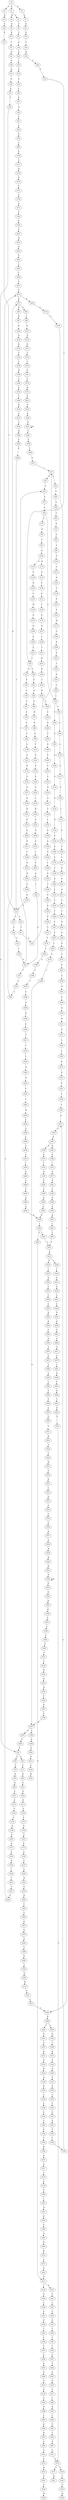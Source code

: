 strict digraph  {
	S0 -> S1 [ label = K ];
	S0 -> S2 [ label = A ];
	S0 -> S3 [ label = N ];
	S1 -> S4 [ label = Y ];
	S1 -> S5 [ label = M ];
	S2 -> S6 [ label = H ];
	S3 -> S7 [ label = D ];
	S4 -> S8 [ label = T ];
	S5 -> S9 [ label = Q ];
	S6 -> S10 [ label = G ];
	S7 -> S11 [ label = E ];
	S8 -> S12 [ label = T ];
	S9 -> S13 [ label = K ];
	S10 -> S14 [ label = R ];
	S11 -> S15 [ label = Q ];
	S12 -> S16 [ label = K ];
	S13 -> S17 [ label = T ];
	S14 -> S18 [ label = Y ];
	S15 -> S19 [ label = T ];
	S16 -> S20 [ label = K ];
	S17 -> S21 [ label = N ];
	S18 -> S22 [ label = A ];
	S18 -> S23 [ label = Q ];
	S19 -> S24 [ label = K ];
	S20 -> S25 [ label = I ];
	S21 -> S26 [ label = P ];
	S22 -> S27 [ label = T ];
	S23 -> S28 [ label = A ];
	S24 -> S29 [ label = E ];
	S25 -> S30 [ label = E ];
	S26 -> S31 [ label = Q ];
	S27 -> S32 [ label = Q ];
	S28 -> S33 [ label = Q ];
	S29 -> S34 [ label = E ];
	S30 -> S35 [ label = S ];
	S31 -> S36 [ label = K ];
	S32 -> S37 [ label = I ];
	S33 -> S38 [ label = I ];
	S34 -> S39 [ label = L ];
	S35 -> S40 [ label = L ];
	S36 -> S41 [ label = E ];
	S37 -> S42 [ label = T ];
	S37 -> S43 [ label = K ];
	S38 -> S44 [ label = K ];
	S39 -> S45 [ label = D ];
	S39 -> S46 [ label = E ];
	S40 -> S47 [ label = G ];
	S41 -> S48 [ label = S ];
	S42 -> S49 [ label = P ];
	S43 -> S50 [ label = V ];
	S44 -> S51 [ label = T ];
	S44 -> S50 [ label = V ];
	S45 -> S52 [ label = K ];
	S46 -> S53 [ label = E ];
	S47 -> S54 [ label = G ];
	S48 -> S55 [ label = A ];
	S49 -> S56 [ label = A ];
	S50 -> S57 [ label = A ];
	S51 -> S58 [ label = A ];
	S52 -> S59 [ label = V ];
	S53 -> S60 [ label = Q ];
	S54 -> S61 [ label = T ];
	S55 -> S62 [ label = V ];
	S55 -> S63 [ label = Q ];
	S56 -> S64 [ label = V ];
	S57 -> S65 [ label = A ];
	S58 -> S66 [ label = A ];
	S59 -> S67 [ label = P ];
	S60 -> S68 [ label = K ];
	S61 -> S69 [ label = A ];
	S62 -> S70 [ label = S ];
	S63 -> S71 [ label = S ];
	S64 -> S72 [ label = E ];
	S65 -> S73 [ label = V ];
	S65 -> S74 [ label = L ];
	S66 -> S75 [ label = K ];
	S67 -> S76 [ label = E ];
	S68 -> S77 [ label = M ];
	S69 -> S78 [ label = P ];
	S70 -> S79 [ label = K ];
	S71 -> S80 [ label = K ];
	S72 -> S81 [ label = E ];
	S73 -> S82 [ label = E ];
	S74 -> S83 [ label = P ];
	S74 -> S84 [ label = E ];
	S75 -> S85 [ label = E ];
	S75 -> S86 [ label = N ];
	S76 -> S87 [ label = S ];
	S77 -> S88 [ label = K ];
	S78 -> S89 [ label = A ];
	S79 -> S90 [ label = R ];
	S80 -> S91 [ label = E ];
	S81 -> S92 [ label = A ];
	S82 -> S93 [ label = Y ];
	S83 -> S94 [ label = A ];
	S84 -> S95 [ label = E ];
	S85 -> S96 [ label = V ];
	S86 -> S97 [ label = K ];
	S87 -> S98 [ label = E ];
	S88 -> S99 [ label = K ];
	S89 -> S100 [ label = A ];
	S90 -> S101 [ label = S ];
	S91 -> S102 [ label = K ];
	S92 -> S103 [ label = G ];
	S93 -> S104 [ label = E ];
	S94 -> S105 [ label = A ];
	S95 -> S106 [ label = K ];
	S96 -> S107 [ label = E ];
	S97 -> S108 [ label = K ];
	S98 -> S109 [ label = N ];
	S99 -> S110 [ label = V ];
	S100 -> S111 [ label = A ];
	S101 -> S112 [ label = A ];
	S102 -> S113 [ label = E ];
	S103 -> S114 [ label = V ];
	S104 -> S115 [ label = N ];
	S104 -> S116 [ label = K ];
	S105 -> S117 [ label = D ];
	S106 -> S118 [ label = E ];
	S107 -> S119 [ label = P ];
	S108 -> S120 [ label = N ];
	S109 -> S121 [ label = Q ];
	S110 -> S122 [ label = E ];
	S111 -> S123 [ label = D ];
	S112 -> S124 [ label = F ];
	S113 -> S125 [ label = A ];
	S114 -> S126 [ label = N ];
	S115 -> S127 [ label = G ];
	S116 -> S128 [ label = D ];
	S117 -> S129 [ label = E ];
	S118 -> S130 [ label = K ];
	S119 -> S131 [ label = D ];
	S120 -> S132 [ label = K ];
	S121 -> S133 [ label = N ];
	S122 -> S134 [ label = E ];
	S123 -> S135 [ label = K ];
	S124 -> S136 [ label = G ];
	S125 -> S137 [ label = P ];
	S126 -> S138 [ label = V ];
	S127 -> S139 [ label = S ];
	S128 -> S140 [ label = N ];
	S129 -> S141 [ label = L ];
	S130 -> S142 [ label = N ];
	S131 -> S143 [ label = T ];
	S132 -> S144 [ label = V ];
	S133 -> S145 [ label = F ];
	S134 -> S146 [ label = R ];
	S135 -> S147 [ label = F ];
	S136 -> S148 [ label = R ];
	S137 -> S149 [ label = E ];
	S138 -> S150 [ label = P ];
	S139 -> S151 [ label = F ];
	S140 -> S152 [ label = F ];
	S141 -> S153 [ label = E ];
	S142 -> S154 [ label = E ];
	S143 -> S155 [ label = L ];
	S144 -> S156 [ label = A ];
	S145 -> S157 [ label = K ];
	S146 -> S158 [ label = A ];
	S147 -> S159 [ label = A ];
	S148 -> S160 [ label = F ];
	S149 -> S161 [ label = Q ];
	S150 -> S162 [ label = S ];
	S151 -> S163 [ label = I ];
	S152 -> S164 [ label = M ];
	S153 -> S165 [ label = V ];
	S154 -> S166 [ label = D ];
	S155 -> S167 [ label = D ];
	S156 -> S168 [ label = R ];
	S157 -> S169 [ label = N ];
	S158 -> S170 [ label = L ];
	S159 -> S171 [ label = N ];
	S160 -> S172 [ label = S ];
	S161 -> S173 [ label = E ];
	S162 -> S174 [ label = M ];
	S163 -> S175 [ label = E ];
	S164 -> S176 [ label = Q ];
	S165 -> S177 [ label = I ];
	S166 -> S178 [ label = P ];
	S167 -> S179 [ label = P ];
	S168 -> S180 [ label = A ];
	S169 -> S181 [ label = R ];
	S170 -> S182 [ label = H ];
	S171 -> S183 [ label = S ];
	S172 -> S184 [ label = A ];
	S173 -> S185 [ label = K ];
	S174 -> S186 [ label = V ];
	S175 -> S187 [ label = E ];
	S176 -> S188 [ label = K ];
	S177 -> S189 [ label = R ];
	S178 -> S190 [ label = S ];
	S179 -> S191 [ label = M ];
	S180 -> S192 [ label = Q ];
	S181 -> S193 [ label = N ];
	S182 -> S194 [ label = G ];
	S183 -> S195 [ label = E ];
	S184 -> S196 [ label = Q ];
	S185 -> S197 [ label = F ];
	S186 -> S198 [ label = E ];
	S187 -> S199 [ label = T ];
	S188 -> S200 [ label = E ];
	S189 -> S201 [ label = E ];
	S190 -> S202 [ label = D ];
	S191 -> S203 [ label = E ];
	S192 -> S204 [ label = T ];
	S193 -> S205 [ label = K ];
	S194 -> S206 [ label = R ];
	S195 -> S207 [ label = F ];
	S196 -> S208 [ label = I ];
	S197 -> S209 [ label = A ];
	S198 -> S210 [ label = E ];
	S199 -> S211 [ label = T ];
	S200 -> S212 [ label = E ];
	S201 -> S213 [ label = S ];
	S202 -> S214 [ label = L ];
	S203 -> S215 [ label = E ];
	S204 -> S216 [ label = R ];
	S205 -> S217 [ label = R ];
	S206 -> S218 [ label = F ];
	S207 -> S219 [ label = R ];
	S208 -> S220 [ label = L ];
	S209 -> S221 [ label = H ];
	S210 -> S222 [ label = V ];
	S211 -> S223 [ label = K ];
	S212 -> S39 [ label = L ];
	S213 -> S224 [ label = V ];
	S214 -> S225 [ label = A ];
	S215 -> S226 [ label = E ];
	S216 -> S227 [ label = G ];
	S217 -> S228 [ label = V ];
	S218 -> S229 [ label = L ];
	S219 -> S230 [ label = D ];
	S220 -> S231 [ label = T ];
	S221 -> S232 [ label = N ];
	S222 -> S233 [ label = A ];
	S223 -> S234 [ label = R ];
	S224 -> S235 [ label = L ];
	S225 -> S236 [ label = T ];
	S226 -> S237 [ label = E ];
	S227 -> S238 [ label = T ];
	S228 -> S239 [ label = R ];
	S229 -> S240 [ label = A ];
	S230 -> S241 [ label = E ];
	S231 -> S242 [ label = A ];
	S232 -> S243 [ label = N ];
	S233 -> S244 [ label = A ];
	S234 -> S245 [ label = Y ];
	S235 -> S246 [ label = N ];
	S236 -> S247 [ label = V ];
	S237 -> S248 [ label = A ];
	S237 -> S237 [ label = E ];
	S238 -> S249 [ label = H ];
	S239 -> S250 [ label = H ];
	S240 -> S251 [ label = Q ];
	S241 -> S252 [ label = L ];
	S242 -> S253 [ label = A ];
	S243 -> S254 [ label = Y ];
	S244 -> S74 [ label = L ];
	S245 -> S255 [ label = K ];
	S246 -> S256 [ label = G ];
	S247 -> S257 [ label = P ];
	S248 -> S258 [ label = A ];
	S249 -> S259 [ label = G ];
	S250 -> S260 [ label = G ];
	S251 -> S261 [ label = I ];
	S252 -> S262 [ label = T ];
	S253 -> S263 [ label = W ];
	S253 -> S75 [ label = K ];
	S254 -> S264 [ label = F ];
	S255 -> S265 [ label = K ];
	S256 -> S266 [ label = D ];
	S257 -> S267 [ label = T ];
	S258 -> S268 [ label = T ];
	S259 -> S269 [ label = R ];
	S260 -> S270 [ label = R ];
	S261 -> S44 [ label = K ];
	S262 -> S271 [ label = A ];
	S263 -> S272 [ label = E ];
	S264 -> S273 [ label = R ];
	S265 -> S274 [ label = S ];
	S266 -> S275 [ label = A ];
	S267 -> S276 [ label = E ];
	S268 -> S277 [ label = Q ];
	S269 -> S18 [ label = Y ];
	S270 -> S18 [ label = Y ];
	S271 -> S253 [ label = A ];
	S272 -> S278 [ label = A ];
	S273 -> S279 [ label = D ];
	S274 -> S280 [ label = A ];
	S275 -> S281 [ label = F ];
	S276 -> S282 [ label = V ];
	S277 -> S37 [ label = I ];
	S278 -> S283 [ label = P ];
	S279 -> S284 [ label = D ];
	S280 -> S285 [ label = T ];
	S281 -> S286 [ label = G ];
	S282 -> S287 [ label = K ];
	S283 -> S288 [ label = D ];
	S284 -> S289 [ label = V ];
	S285 -> S290 [ label = G ];
	S286 -> S291 [ label = Q ];
	S287 -> S292 [ label = T ];
	S287 -> S293 [ label = E ];
	S288 -> S294 [ label = V ];
	S288 -> S295 [ label = F ];
	S289 -> S296 [ label = K ];
	S290 -> S297 [ label = F ];
	S291 -> S298 [ label = E ];
	S292 -> S299 [ label = Q ];
	S293 -> S300 [ label = S ];
	S294 -> S301 [ label = G ];
	S295 -> S302 [ label = N ];
	S296 -> S303 [ label = S ];
	S297 -> S304 [ label = Y ];
	S298 -> S305 [ label = R ];
	S299 -> S306 [ label = E ];
	S300 -> S55 [ label = A ];
	S301 -> S307 [ label = S ];
	S302 -> S308 [ label = T ];
	S303 -> S309 [ label = G ];
	S304 -> S310 [ label = S ];
	S305 -> S311 [ label = R ];
	S306 -> S312 [ label = N ];
	S307 -> S313 [ label = E ];
	S308 -> S314 [ label = K ];
	S309 -> S315 [ label = W ];
	S310 -> S316 [ label = D ];
	S311 -> S317 [ label = E ];
	S312 -> S318 [ label = A ];
	S313 -> S319 [ label = E ];
	S314 -> S320 [ label = E ];
	S315 -> S321 [ label = E ];
	S316 -> S322 [ label = G ];
	S317 -> S323 [ label = L ];
	S318 -> S324 [ label = M ];
	S319 -> S325 [ label = R ];
	S320 -> S326 [ label = R ];
	S321 -> S327 [ label = A ];
	S322 -> S328 [ label = Y ];
	S323 -> S329 [ label = L ];
	S325 -> S330 [ label = Q ];
	S326 -> S331 [ label = K ];
	S327 -> S283 [ label = P ];
	S328 -> S332 [ label = I ];
	S329 -> S333 [ label = R ];
	S330 -> S334 [ label = K ];
	S331 -> S335 [ label = E ];
	S332 -> S336 [ label = R ];
	S333 -> S337 [ label = N ];
	S334 -> S338 [ label = L ];
	S335 -> S339 [ label = L ];
	S336 -> S340 [ label = E ];
	S337 -> S341 [ label = F ];
	S338 -> S342 [ label = L ];
	S339 -> S343 [ label = L ];
	S340 -> S344 [ label = E ];
	S341 -> S345 [ label = Y ];
	S342 -> S346 [ label = S ];
	S343 -> S347 [ label = D ];
	S344 -> S348 [ label = I ];
	S345 -> S349 [ label = A ];
	S346 -> S350 [ label = S ];
	S347 -> S351 [ label = E ];
	S348 -> S352 [ label = D ];
	S349 -> S353 [ label = A ];
	S350 -> S354 [ label = F ];
	S351 -> S355 [ label = F ];
	S352 -> S356 [ label = T ];
	S353 -> S357 [ label = A ];
	S354 -> S358 [ label = Y ];
	S355 -> S359 [ label = Y ];
	S356 -> S360 [ label = S ];
	S357 -> S361 [ label = F ];
	S358 -> S362 [ label = H ];
	S359 -> S363 [ label = A ];
	S360 -> S364 [ label = K ];
	S361 -> S365 [ label = N ];
	S361 -> S366 [ label = S ];
	S362 -> S367 [ label = A ];
	S363 -> S353 [ label = A ];
	S364 -> S368 [ label = F ];
	S365 -> S369 [ label = P ];
	S366 -> S370 [ label = P ];
	S367 -> S371 [ label = A ];
	S368 -> S372 [ label = T ];
	S369 -> S373 [ label = I ];
	S370 -> S374 [ label = I ];
	S371 -> S375 [ label = Y ];
	S372 -> S376 [ label = S ];
	S373 -> S377 [ label = N ];
	S374 -> S378 [ label = N ];
	S375 -> S379 [ label = K ];
	S376 -> S380 [ label = L ];
	S377 -> S381 [ label = K ];
	S378 -> S382 [ label = E ];
	S379 -> S383 [ label = P ];
	S380 -> S384 [ label = K ];
	S381 -> S385 [ label = P ];
	S382 -> S386 [ label = P ];
	S383 -> S387 [ label = I ];
	S384 -> S388 [ label = G ];
	S385 -> S389 [ label = Q ];
	S386 -> S390 [ label = Q ];
	S387 -> S391 [ label = D ];
	S388 -> S392 [ label = T ];
	S389 -> S393 [ label = E ];
	S390 -> S394 [ label = Q ];
	S391 -> S395 [ label = E ];
	S392 -> S396 [ label = S ];
	S393 -> S397 [ label = R ];
	S394 -> S398 [ label = R ];
	S395 -> S399 [ label = P ];
	S396 -> S400 [ label = Q ];
	S397 -> S401 [ label = L ];
	S398 -> S402 [ label = L ];
	S399 -> S403 [ label = Q ];
	S400 -> S404 [ label = R ];
	S401 -> S405 [ label = I ];
	S402 -> S406 [ label = V ];
	S402 -> S407 [ label = I ];
	S403 -> S408 [ label = D ];
	S404 -> S409 [ label = E ];
	S405 -> S410 [ label = E ];
	S406 -> S411 [ label = E ];
	S407 -> S410 [ label = E ];
	S408 -> S412 [ label = R ];
	S409 -> S413 [ label = T ];
	S410 -> S414 [ label = R ];
	S411 -> S415 [ label = R ];
	S411 -> S416 [ label = T ];
	S412 -> S417 [ label = L ];
	S413 -> S418 [ label = L ];
	S414 -> S419 [ label = S ];
	S414 -> S420 [ label = T ];
	S415 -> S421 [ label = V ];
	S416 -> S422 [ label = A ];
	S417 -> S423 [ label = V ];
	S418 -> S424 [ label = L ];
	S419 -> S425 [ label = L ];
	S420 -> S426 [ label = L ];
	S421 -> S427 [ label = L ];
	S422 -> S428 [ label = L ];
	S423 -> S411 [ label = E ];
	S424 -> S429 [ label = Q ];
	S425 -> S430 [ label = N ];
	S426 -> S431 [ label = G ];
	S427 -> S432 [ label = G ];
	S428 -> S433 [ label = S ];
	S429 -> S434 [ label = N ];
	S430 -> S435 [ label = E ];
	S431 -> S436 [ label = E ];
	S432 -> S437 [ label = N ];
	S433 -> S438 [ label = E ];
	S434 -> S439 [ label = F ];
	S435 -> S440 [ label = L ];
	S436 -> S441 [ label = L ];
	S437 -> S442 [ label = L ];
	S438 -> S443 [ label = L ];
	S439 -> S444 [ label = Y ];
	S440 -> S445 [ label = L ];
	S441 -> S446 [ label = L ];
	S442 -> S447 [ label = V ];
	S443 -> S448 [ label = L ];
	S444 -> S449 [ label = H ];
	S445 -> S450 [ label = Q ];
	S446 -> S451 [ label = N ];
	S447 -> S452 [ label = T ];
	S448 -> S453 [ label = T ];
	S449 -> S454 [ label = S ];
	S450 -> S455 [ label = K ];
	S451 -> S456 [ label = G ];
	S452 -> S457 [ label = G ];
	S453 -> S458 [ label = S ];
	S454 -> S459 [ label = G ];
	S455 -> S460 [ label = F ];
	S456 -> S461 [ label = F ];
	S457 -> S462 [ label = F ];
	S458 -> S463 [ label = F ];
	S459 -> S464 [ label = F ];
	S460 -> S465 [ label = G ];
	S461 -> S466 [ label = G ];
	S462 -> S467 [ label = G ];
	S463 -> S468 [ label = G ];
	S464 -> S469 [ label = A ];
	S465 -> S470 [ label = S ];
	S466 -> S471 [ label = Q ];
	S467 -> S472 [ label = R ];
	S468 -> S473 [ label = A ];
	S469 -> S474 [ label = V ];
	S470 -> S475 [ label = P ];
	S471 -> S476 [ label = P ];
	S472 -> S477 [ label = P ];
	S473 -> S478 [ label = P ];
	S474 -> S479 [ label = I ];
	S475 -> S480 [ label = V ];
	S476 -> S481 [ label = I ];
	S477 -> S482 [ label = I ];
	S478 -> S483 [ label = V ];
	S479 -> S484 [ label = D ];
	S480 -> S485 [ label = Q ];
	S481 -> S486 [ label = R ];
	S482 -> S487 [ label = R ];
	S483 -> S488 [ label = R ];
	S484 -> S489 [ label = A ];
	S485 -> S490 [ label = L ];
	S486 -> S491 [ label = Y ];
	S487 -> S492 [ label = L ];
	S488 -> S493 [ label = L ];
	S489 -> S494 [ label = P ];
	S490 -> S495 [ label = K ];
	S491 -> S496 [ label = H ];
	S492 -> S497 [ label = S ];
	S493 -> S498 [ label = K ];
	S494 -> S499 [ label = Q ];
	S495 -> S500 [ label = V ];
	S496 -> S501 [ label = T ];
	S497 -> S502 [ label = T ];
	S498 -> S503 [ label = N ];
	S499 -> S504 [ label = Q ];
	S500 -> S505 [ label = A ];
	S501 -> S506 [ label = N ];
	S502 -> S507 [ label = N ];
	S503 -> S508 [ label = A ];
	S504 -> S398 [ label = R ];
	S505 -> S509 [ label = G ];
	S506 -> S510 [ label = S ];
	S507 -> S511 [ label = S ];
	S508 -> S512 [ label = A ];
	S509 -> S513 [ label = Y ];
	S510 -> S514 [ label = F ];
	S511 -> S514 [ label = F ];
	S512 -> S515 [ label = F ];
	S513 -> S516 [ label = R ];
	S514 -> S517 [ label = S ];
	S514 -> S518 [ label = P ];
	S515 -> S519 [ label = Q ];
	S516 -> S520 [ label = V ];
	S517 -> S521 [ label = M ];
	S518 -> S522 [ label = I ];
	S519 -> S523 [ label = V ];
	S520 -> S524 [ label = S ];
	S522 -> S525 [ label = S ];
	S523 -> S526 [ label = S ];
	S524 -> S527 [ label = M ];
	S525 -> S528 [ label = M ];
	S526 -> S529 [ label = M ];
	S527 -> S530 [ label = E ];
	S530 -> S531 [ label = E ];
	S531 -> S532 [ label = Y ];
	S532 -> S533 [ label = D ];
	S533 -> S534 [ label = V ];
	S534 -> S535 [ label = S ];
	S535 -> S536 [ label = A ];
	S536 -> S537 [ label = R ];
	S537 -> S538 [ label = S ];
	S538 -> S539 [ label = R ];
	S539 -> S540 [ label = R ];
	S540 -> S541 [ label = R ];
	S541 -> S542 [ label = R ];
	S542 -> S543 [ label = K ];
	S542 -> S542 [ label = R ];
	S543 -> S544 [ label = K ];
	S544 -> S545 [ label = R ];
	S545 -> S546 [ label = R ];
	S546 -> S547 [ label = E ];
	S547 -> S548 [ label = Q ];
	S548 -> S549 [ label = A ];
	S549 -> S550 [ label = V ];
	S550 -> S551 [ label = P ];
	S551 -> S552 [ label = V ];
	S552 -> S553 [ label = D ];
	S553 -> S554 [ label = R ];
	S554 -> S555 [ label = N ];
	S555 -> S556 [ label = T ];
	S556 -> S557 [ label = E ];
	S557 -> S558 [ label = V ];
	S558 -> S287 [ label = K ];
}
